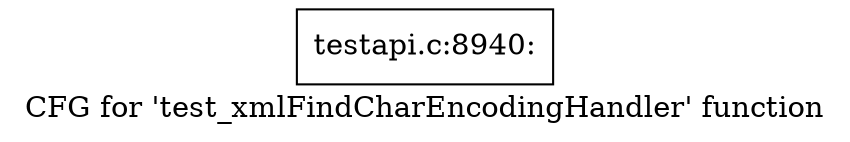 digraph "CFG for 'test_xmlFindCharEncodingHandler' function" {
	label="CFG for 'test_xmlFindCharEncodingHandler' function";

	Node0x455bb90 [shape=record,label="{testapi.c:8940:}"];
}
